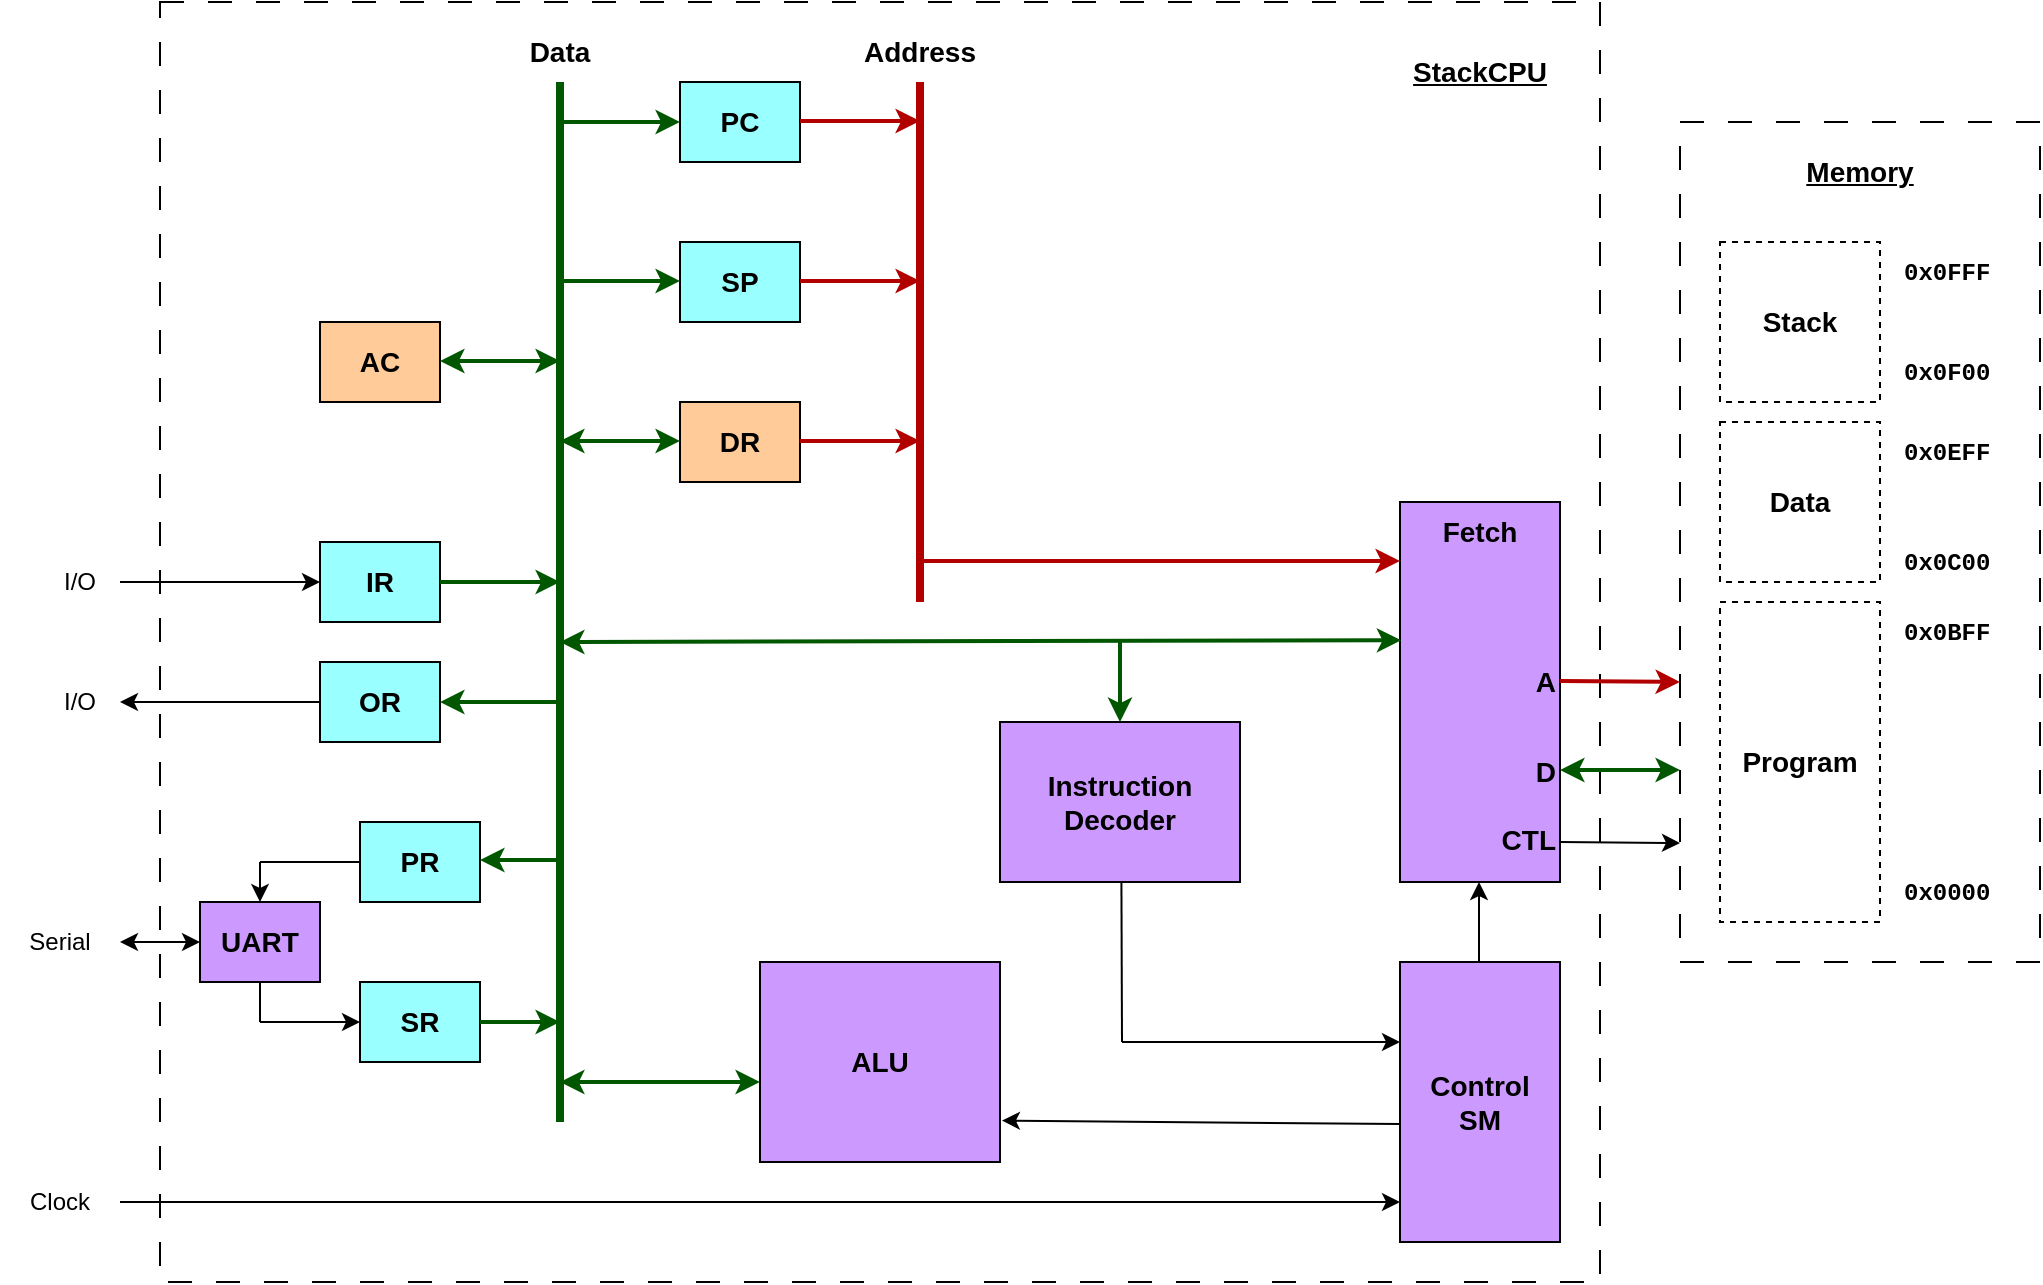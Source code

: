 <mxfile version="28.0.6">
  <diagram id="gKfQR6QMqfabCFEobmAz" name="Page-1">
    <mxGraphModel dx="1126" dy="748" grid="1" gridSize="10" guides="1" tooltips="1" connect="1" arrows="1" fold="1" page="1" pageScale="1" pageWidth="1100" pageHeight="850" math="0" shadow="0">
      <root>
        <mxCell id="0" />
        <mxCell id="1" parent="0" />
        <mxCell id="Fho4y9NvzUoqDBFK6mao-48" value="" style="rounded=0;whiteSpace=wrap;html=1;dashed=1;dashPattern=12 12;" parent="1" vertex="1">
          <mxGeometry x="860" y="100" width="180" height="420" as="geometry" />
        </mxCell>
        <mxCell id="Fho4y9NvzUoqDBFK6mao-47" value="" style="rounded=0;whiteSpace=wrap;html=1;dashed=1;dashPattern=12 12;" parent="1" vertex="1">
          <mxGeometry x="100" y="40" width="720" height="640" as="geometry" />
        </mxCell>
        <mxCell id="f6vRZK2oa4QjY8WZpOiV-4" value="&lt;font style=&quot;font-size: 14px;&quot;&gt;&lt;b&gt;PC&lt;/b&gt;&lt;/font&gt;" style="rounded=0;whiteSpace=wrap;html=1;fillColor=#99FFFF;" parent="1" vertex="1">
          <mxGeometry x="360" y="80" width="60" height="40" as="geometry" />
        </mxCell>
        <mxCell id="f6vRZK2oa4QjY8WZpOiV-7" value="&lt;font style=&quot;font-size: 14px;&quot;&gt;&lt;b&gt;Stack&lt;/b&gt;&lt;/font&gt;" style="rounded=0;whiteSpace=wrap;html=1;dashed=1;" parent="1" vertex="1">
          <mxGeometry x="880" y="160" width="80" height="80" as="geometry" />
        </mxCell>
        <mxCell id="f6vRZK2oa4QjY8WZpOiV-8" value="&lt;font style=&quot;font-size: 14px;&quot;&gt;&lt;b&gt;Data&lt;/b&gt;&lt;/font&gt;" style="rounded=0;whiteSpace=wrap;html=1;dashed=1;" parent="1" vertex="1">
          <mxGeometry x="880" y="250" width="80" height="80" as="geometry" />
        </mxCell>
        <mxCell id="f6vRZK2oa4QjY8WZpOiV-9" value="&lt;font style=&quot;font-size: 14px;&quot;&gt;&lt;b&gt;Program&lt;/b&gt;&lt;/font&gt;" style="rounded=0;whiteSpace=wrap;html=1;dashed=1;" parent="1" vertex="1">
          <mxGeometry x="880" y="340" width="80" height="160" as="geometry" />
        </mxCell>
        <mxCell id="f6vRZK2oa4QjY8WZpOiV-10" value="&lt;b style=&quot;font-family: &amp;quot;Courier New&amp;quot;;&quot;&gt;0x0000&lt;/b&gt;" style="text;html=1;align=left;verticalAlign=middle;whiteSpace=wrap;rounded=0;imageAlign=right;" parent="1" vertex="1">
          <mxGeometry x="970" y="470" width="60" height="30" as="geometry" />
        </mxCell>
        <mxCell id="f6vRZK2oa4QjY8WZpOiV-11" value="&lt;b style=&quot;font-family: &amp;quot;Courier New&amp;quot;;&quot;&gt;0x0BFF&lt;/b&gt;" style="text;html=1;align=left;verticalAlign=middle;whiteSpace=wrap;rounded=0;imageAlign=right;" parent="1" vertex="1">
          <mxGeometry x="970" y="340" width="60" height="30" as="geometry" />
        </mxCell>
        <mxCell id="f6vRZK2oa4QjY8WZpOiV-12" value="&lt;b style=&quot;font-family: &amp;quot;Courier New&amp;quot;;&quot;&gt;0x0C00&lt;/b&gt;" style="text;html=1;align=left;verticalAlign=middle;whiteSpace=wrap;rounded=0;imageAlign=right;" parent="1" vertex="1">
          <mxGeometry x="970" y="305" width="60" height="30" as="geometry" />
        </mxCell>
        <mxCell id="f6vRZK2oa4QjY8WZpOiV-13" value="&lt;b style=&quot;font-family: &amp;quot;Courier New&amp;quot;;&quot;&gt;0x0EFF&lt;/b&gt;" style="text;html=1;align=left;verticalAlign=middle;whiteSpace=wrap;rounded=0;imageAlign=right;" parent="1" vertex="1">
          <mxGeometry x="970" y="250" width="60" height="30" as="geometry" />
        </mxCell>
        <mxCell id="f6vRZK2oa4QjY8WZpOiV-14" value="&lt;b style=&quot;font-family: &amp;quot;Courier New&amp;quot;;&quot;&gt;0x0F00&lt;/b&gt;" style="text;html=1;align=left;verticalAlign=middle;whiteSpace=wrap;rounded=0;imageAlign=right;" parent="1" vertex="1">
          <mxGeometry x="970" y="210" width="60" height="30" as="geometry" />
        </mxCell>
        <mxCell id="f6vRZK2oa4QjY8WZpOiV-15" value="&lt;b style=&quot;font-family: &amp;quot;Courier New&amp;quot;;&quot;&gt;0x0FFF&lt;/b&gt;" style="text;html=1;align=left;verticalAlign=middle;whiteSpace=wrap;rounded=0;imageAlign=right;" parent="1" vertex="1">
          <mxGeometry x="970" y="160" width="60" height="30" as="geometry" />
        </mxCell>
        <mxCell id="Fho4y9NvzUoqDBFK6mao-1" value="&lt;font style=&quot;font-size: 14px;&quot;&gt;&lt;b&gt;SP&lt;/b&gt;&lt;/font&gt;" style="rounded=0;whiteSpace=wrap;html=1;fillColor=#99FFFF;" parent="1" vertex="1">
          <mxGeometry x="360" y="160" width="60" height="40" as="geometry" />
        </mxCell>
        <mxCell id="Fho4y9NvzUoqDBFK6mao-2" value="&lt;font style=&quot;font-size: 14px;&quot;&gt;&lt;b&gt;DR&lt;/b&gt;&lt;/font&gt;" style="rounded=0;whiteSpace=wrap;html=1;fillColor=#FFCC99;" parent="1" vertex="1">
          <mxGeometry x="360" y="240" width="60" height="40" as="geometry" />
        </mxCell>
        <mxCell id="Fho4y9NvzUoqDBFK6mao-3" value="&lt;font style=&quot;font-size: 14px;&quot;&gt;&lt;b&gt;AC&lt;/b&gt;&lt;/font&gt;" style="rounded=0;whiteSpace=wrap;html=1;fillColor=#FFCC99;" parent="1" vertex="1">
          <mxGeometry x="180" y="200" width="60" height="40" as="geometry" />
        </mxCell>
        <mxCell id="Fho4y9NvzUoqDBFK6mao-4" value="&lt;font style=&quot;font-size: 14px;&quot;&gt;&lt;b&gt;IR&lt;/b&gt;&lt;/font&gt;" style="rounded=0;whiteSpace=wrap;html=1;fillColor=#99FFFF;" parent="1" vertex="1">
          <mxGeometry x="180" y="310" width="60" height="40" as="geometry" />
        </mxCell>
        <mxCell id="Fho4y9NvzUoqDBFK6mao-5" value="&lt;font style=&quot;font-size: 14px;&quot;&gt;&lt;b&gt;OR&lt;/b&gt;&lt;/font&gt;" style="rounded=0;whiteSpace=wrap;html=1;fillColor=#99FFFF;" parent="1" vertex="1">
          <mxGeometry x="180" y="370" width="60" height="40" as="geometry" />
        </mxCell>
        <mxCell id="Fho4y9NvzUoqDBFK6mao-6" value="&lt;font style=&quot;font-size: 14px;&quot;&gt;&lt;b&gt;PR&lt;/b&gt;&lt;/font&gt;" style="rounded=0;whiteSpace=wrap;html=1;fillColor=#99FFFF;" parent="1" vertex="1">
          <mxGeometry x="200" y="450" width="60" height="40" as="geometry" />
        </mxCell>
        <mxCell id="Fho4y9NvzUoqDBFK6mao-7" value="&lt;font style=&quot;font-size: 14px;&quot;&gt;&lt;b&gt;ALU&lt;/b&gt;&lt;/font&gt;" style="rounded=0;whiteSpace=wrap;html=1;fillColor=#CC99FF;" parent="1" vertex="1">
          <mxGeometry x="400" y="520" width="120" height="100" as="geometry" />
        </mxCell>
        <mxCell id="Fho4y9NvzUoqDBFK6mao-8" value="&lt;font style=&quot;font-size: 14px;&quot;&gt;&lt;b&gt;Instruction&lt;/b&gt;&lt;/font&gt;&lt;div&gt;&lt;font style=&quot;font-size: 14px;&quot;&gt;&lt;b&gt;Decoder&lt;/b&gt;&lt;/font&gt;&lt;/div&gt;" style="rounded=0;whiteSpace=wrap;html=1;fillColor=#CC99FF;" parent="1" vertex="1">
          <mxGeometry x="520" y="400" width="120" height="80" as="geometry" />
        </mxCell>
        <mxCell id="Fho4y9NvzUoqDBFK6mao-9" value="&lt;font style=&quot;font-size: 14px;&quot;&gt;&lt;b&gt;Fetch&lt;/b&gt;&lt;/font&gt;" style="rounded=0;whiteSpace=wrap;html=1;verticalAlign=top;fillColor=#CC99FF;" parent="1" vertex="1">
          <mxGeometry x="720" y="290" width="80" height="190" as="geometry" />
        </mxCell>
        <mxCell id="Fho4y9NvzUoqDBFK6mao-11" value="&lt;font style=&quot;font-size: 14px;&quot;&gt;&lt;b&gt;Control&lt;/b&gt;&lt;/font&gt;&lt;div&gt;&lt;font style=&quot;font-size: 14px;&quot;&gt;&lt;b&gt;SM&lt;/b&gt;&lt;/font&gt;&lt;/div&gt;" style="rounded=0;whiteSpace=wrap;html=1;fillColor=#CC99FF;" parent="1" vertex="1">
          <mxGeometry x="720" y="520" width="80" height="140" as="geometry" />
        </mxCell>
        <mxCell id="Fho4y9NvzUoqDBFK6mao-12" value="" style="endArrow=none;html=1;rounded=0;strokeWidth=4;fillColor=#008a00;strokeColor=#005700;" parent="1" edge="1">
          <mxGeometry width="50" height="50" relative="1" as="geometry">
            <mxPoint x="300" y="600" as="sourcePoint" />
            <mxPoint x="300" y="80" as="targetPoint" />
          </mxGeometry>
        </mxCell>
        <mxCell id="Fho4y9NvzUoqDBFK6mao-13" value="" style="endArrow=none;html=1;rounded=0;strokeWidth=4;fillColor=#e51400;strokeColor=#B20000;" parent="1" edge="1">
          <mxGeometry width="50" height="50" relative="1" as="geometry">
            <mxPoint x="480" y="340" as="sourcePoint" />
            <mxPoint x="480" y="80" as="targetPoint" />
          </mxGeometry>
        </mxCell>
        <mxCell id="Fho4y9NvzUoqDBFK6mao-14" value="&lt;font style=&quot;font-size: 14px;&quot;&gt;&lt;b&gt;Data&lt;/b&gt;&lt;/font&gt;" style="text;html=1;align=center;verticalAlign=middle;whiteSpace=wrap;rounded=0;" parent="1" vertex="1">
          <mxGeometry x="270" y="50" width="60" height="30" as="geometry" />
        </mxCell>
        <mxCell id="Fho4y9NvzUoqDBFK6mao-15" value="&lt;font style=&quot;font-size: 14px;&quot;&gt;&lt;b&gt;Address&lt;/b&gt;&lt;/font&gt;" style="text;html=1;align=center;verticalAlign=middle;whiteSpace=wrap;rounded=0;" parent="1" vertex="1">
          <mxGeometry x="450" y="50" width="60" height="30" as="geometry" />
        </mxCell>
        <mxCell id="Fho4y9NvzUoqDBFK6mao-16" value="" style="endArrow=classic;html=1;rounded=0;entryX=0;entryY=0.5;entryDx=0;entryDy=0;fillColor=#008a00;strokeColor=#005700;strokeWidth=2;" parent="1" target="f6vRZK2oa4QjY8WZpOiV-4" edge="1">
          <mxGeometry width="50" height="50" relative="1" as="geometry">
            <mxPoint x="300" y="100" as="sourcePoint" />
            <mxPoint x="350" y="50" as="targetPoint" />
          </mxGeometry>
        </mxCell>
        <mxCell id="Fho4y9NvzUoqDBFK6mao-17" value="" style="endArrow=classic;html=1;rounded=0;entryX=0;entryY=0.5;entryDx=0;entryDy=0;fillColor=#008a00;strokeColor=#005700;strokeWidth=2;" parent="1" edge="1">
          <mxGeometry width="50" height="50" relative="1" as="geometry">
            <mxPoint x="300" y="179.5" as="sourcePoint" />
            <mxPoint x="360" y="179.5" as="targetPoint" />
          </mxGeometry>
        </mxCell>
        <mxCell id="Fho4y9NvzUoqDBFK6mao-19" value="" style="endArrow=classic;html=1;rounded=0;entryX=0;entryY=0.5;entryDx=0;entryDy=0;fillColor=#e51400;strokeColor=#B20000;strokeWidth=2;" parent="1" edge="1">
          <mxGeometry width="50" height="50" relative="1" as="geometry">
            <mxPoint x="420" y="99.5" as="sourcePoint" />
            <mxPoint x="480" y="99.5" as="targetPoint" />
          </mxGeometry>
        </mxCell>
        <mxCell id="Fho4y9NvzUoqDBFK6mao-20" value="" style="endArrow=classic;html=1;rounded=0;entryX=0;entryY=0.5;entryDx=0;entryDy=0;fillColor=#e51400;strokeColor=#B20000;strokeWidth=2;" parent="1" edge="1">
          <mxGeometry width="50" height="50" relative="1" as="geometry">
            <mxPoint x="420" y="179.5" as="sourcePoint" />
            <mxPoint x="480" y="179.5" as="targetPoint" />
          </mxGeometry>
        </mxCell>
        <mxCell id="Fho4y9NvzUoqDBFK6mao-21" value="" style="endArrow=classic;html=1;rounded=0;entryX=0;entryY=0.5;entryDx=0;entryDy=0;fillColor=#e51400;strokeColor=#B20000;strokeWidth=2;" parent="1" edge="1">
          <mxGeometry width="50" height="50" relative="1" as="geometry">
            <mxPoint x="420" y="259.5" as="sourcePoint" />
            <mxPoint x="480" y="259.5" as="targetPoint" />
          </mxGeometry>
        </mxCell>
        <mxCell id="Fho4y9NvzUoqDBFK6mao-22" value="" style="endArrow=classic;html=1;rounded=0;fillColor=#e51400;strokeColor=#B20000;strokeWidth=2;" parent="1" edge="1">
          <mxGeometry width="50" height="50" relative="1" as="geometry">
            <mxPoint x="480" y="319.5" as="sourcePoint" />
            <mxPoint x="720" y="319.5" as="targetPoint" />
          </mxGeometry>
        </mxCell>
        <mxCell id="Fho4y9NvzUoqDBFK6mao-23" value="&lt;font style=&quot;font-size: 14px;&quot;&gt;&lt;b&gt;A&lt;/b&gt;&lt;/font&gt;" style="text;html=1;align=right;verticalAlign=middle;whiteSpace=wrap;rounded=0;" parent="1" vertex="1">
          <mxGeometry x="740" y="365" width="60" height="30" as="geometry" />
        </mxCell>
        <mxCell id="Fho4y9NvzUoqDBFK6mao-24" value="&lt;font style=&quot;font-size: 14px;&quot;&gt;&lt;b&gt;D&lt;/b&gt;&lt;/font&gt;" style="text;html=1;align=right;verticalAlign=middle;whiteSpace=wrap;rounded=0;" parent="1" vertex="1">
          <mxGeometry x="740" y="410" width="60" height="30" as="geometry" />
        </mxCell>
        <mxCell id="Fho4y9NvzUoqDBFK6mao-25" value="" style="endArrow=classic;html=1;rounded=0;fillColor=#e51400;strokeColor=#B20000;strokeWidth=2;" parent="1" edge="1">
          <mxGeometry width="50" height="50" relative="1" as="geometry">
            <mxPoint x="800" y="379.5" as="sourcePoint" />
            <mxPoint x="860" y="380" as="targetPoint" />
          </mxGeometry>
        </mxCell>
        <mxCell id="Fho4y9NvzUoqDBFK6mao-26" value="" style="endArrow=classic;startArrow=classic;html=1;rounded=0;strokeWidth=2;fillColor=#008a00;strokeColor=#005700;" parent="1" edge="1">
          <mxGeometry width="50" height="50" relative="1" as="geometry">
            <mxPoint x="800" y="424" as="sourcePoint" />
            <mxPoint x="860" y="424" as="targetPoint" />
          </mxGeometry>
        </mxCell>
        <mxCell id="Fho4y9NvzUoqDBFK6mao-27" value="" style="endArrow=classic;html=1;rounded=0;fillColor=#008a00;strokeColor=#005700;strokeWidth=2;" parent="1" edge="1">
          <mxGeometry width="50" height="50" relative="1" as="geometry">
            <mxPoint x="300" y="390" as="sourcePoint" />
            <mxPoint x="240" y="390" as="targetPoint" />
          </mxGeometry>
        </mxCell>
        <mxCell id="Fho4y9NvzUoqDBFK6mao-28" value="" style="endArrow=classic;html=1;rounded=0;entryX=0;entryY=0.5;entryDx=0;entryDy=0;fillColor=#008a00;strokeColor=#005700;strokeWidth=2;" parent="1" edge="1">
          <mxGeometry width="50" height="50" relative="1" as="geometry">
            <mxPoint x="240" y="330" as="sourcePoint" />
            <mxPoint x="300" y="330" as="targetPoint" />
          </mxGeometry>
        </mxCell>
        <mxCell id="Fho4y9NvzUoqDBFK6mao-29" value="" style="endArrow=classic;html=1;rounded=0;fillColor=#008a00;strokeColor=#005700;strokeWidth=2;" parent="1" edge="1">
          <mxGeometry width="50" height="50" relative="1" as="geometry">
            <mxPoint x="300" y="469" as="sourcePoint" />
            <mxPoint x="260" y="469" as="targetPoint" />
          </mxGeometry>
        </mxCell>
        <mxCell id="Fho4y9NvzUoqDBFK6mao-30" value="" style="endArrow=classic;startArrow=classic;html=1;rounded=0;fillColor=#008a00;strokeColor=#005700;strokeWidth=2;" parent="1" edge="1">
          <mxGeometry width="50" height="50" relative="1" as="geometry">
            <mxPoint x="240" y="219.5" as="sourcePoint" />
            <mxPoint x="300" y="219.5" as="targetPoint" />
          </mxGeometry>
        </mxCell>
        <mxCell id="Fho4y9NvzUoqDBFK6mao-31" value="" style="endArrow=classic;startArrow=classic;html=1;rounded=0;fillColor=#008a00;strokeColor=#005700;strokeWidth=2;" parent="1" edge="1">
          <mxGeometry width="50" height="50" relative="1" as="geometry">
            <mxPoint x="300" y="259.5" as="sourcePoint" />
            <mxPoint x="360" y="259.5" as="targetPoint" />
          </mxGeometry>
        </mxCell>
        <mxCell id="Fho4y9NvzUoqDBFK6mao-33" value="" style="endArrow=classic;html=1;rounded=0;entryX=1.008;entryY=0.793;entryDx=0;entryDy=0;entryPerimeter=0;" parent="1" target="Fho4y9NvzUoqDBFK6mao-7" edge="1">
          <mxGeometry width="50" height="50" relative="1" as="geometry">
            <mxPoint x="720" y="601" as="sourcePoint" />
            <mxPoint x="560" y="600" as="targetPoint" />
          </mxGeometry>
        </mxCell>
        <mxCell id="Fho4y9NvzUoqDBFK6mao-34" value="" style="endArrow=classic;html=1;rounded=0;" parent="1" edge="1">
          <mxGeometry width="50" height="50" relative="1" as="geometry">
            <mxPoint x="759.5" y="520" as="sourcePoint" />
            <mxPoint x="759.5" y="480" as="targetPoint" />
          </mxGeometry>
        </mxCell>
        <mxCell id="Fho4y9NvzUoqDBFK6mao-36" value="" style="endArrow=classic;startArrow=classic;html=1;rounded=0;fillColor=#008a00;strokeColor=#005700;strokeWidth=2;" parent="1" edge="1">
          <mxGeometry width="50" height="50" relative="1" as="geometry">
            <mxPoint x="300" y="580" as="sourcePoint" />
            <mxPoint x="400" y="580" as="targetPoint" />
          </mxGeometry>
        </mxCell>
        <mxCell id="Fho4y9NvzUoqDBFK6mao-40" value="" style="endArrow=classic;html=1;rounded=0;" parent="1" edge="1">
          <mxGeometry width="50" height="50" relative="1" as="geometry">
            <mxPoint x="180" y="390" as="sourcePoint" />
            <mxPoint x="80" y="390" as="targetPoint" />
          </mxGeometry>
        </mxCell>
        <mxCell id="Fho4y9NvzUoqDBFK6mao-41" value="" style="endArrow=classic;html=1;rounded=0;entryX=0;entryY=0.5;entryDx=0;entryDy=0;" parent="1" target="Fho4y9NvzUoqDBFK6mao-4" edge="1">
          <mxGeometry width="50" height="50" relative="1" as="geometry">
            <mxPoint x="80" y="330" as="sourcePoint" />
            <mxPoint x="190" y="280" as="targetPoint" />
          </mxGeometry>
        </mxCell>
        <mxCell id="Fho4y9NvzUoqDBFK6mao-43" value="&lt;font&gt;&lt;b&gt;&lt;u&gt;Memory&lt;/u&gt;&lt;/b&gt;&lt;/font&gt;" style="text;html=1;align=center;verticalAlign=middle;whiteSpace=wrap;rounded=0;fontSize=14;" parent="1" vertex="1">
          <mxGeometry x="920" y="110" width="60" height="30" as="geometry" />
        </mxCell>
        <mxCell id="Fho4y9NvzUoqDBFK6mao-44" value="I/O" style="text;html=1;align=center;verticalAlign=middle;whiteSpace=wrap;rounded=0;" parent="1" vertex="1">
          <mxGeometry x="30" y="315" width="60" height="30" as="geometry" />
        </mxCell>
        <mxCell id="Fho4y9NvzUoqDBFK6mao-45" value="I/O" style="text;html=1;align=center;verticalAlign=middle;whiteSpace=wrap;rounded=0;" parent="1" vertex="1">
          <mxGeometry x="30" y="375" width="60" height="30" as="geometry" />
        </mxCell>
        <mxCell id="Fho4y9NvzUoqDBFK6mao-46" value="Serial" style="text;html=1;align=center;verticalAlign=middle;whiteSpace=wrap;rounded=0;" parent="1" vertex="1">
          <mxGeometry x="20" y="495" width="60" height="30" as="geometry" />
        </mxCell>
        <mxCell id="Fho4y9NvzUoqDBFK6mao-49" value="&lt;font&gt;&lt;b&gt;&lt;u&gt;StackCPU&lt;/u&gt;&lt;/b&gt;&lt;/font&gt;" style="text;html=1;align=center;verticalAlign=middle;whiteSpace=wrap;rounded=0;fontSize=14;" parent="1" vertex="1">
          <mxGeometry x="730" y="60" width="60" height="30" as="geometry" />
        </mxCell>
        <mxCell id="Fho4y9NvzUoqDBFK6mao-50" value="" style="endArrow=classic;html=1;rounded=0;exitX=1;exitY=0.5;exitDx=0;exitDy=0;" parent="1" source="Fho4y9NvzUoqDBFK6mao-51" edge="1">
          <mxGeometry width="50" height="50" relative="1" as="geometry">
            <mxPoint x="140" y="640" as="sourcePoint" />
            <mxPoint x="720" y="640" as="targetPoint" />
          </mxGeometry>
        </mxCell>
        <mxCell id="Fho4y9NvzUoqDBFK6mao-51" value="Clock" style="text;html=1;align=center;verticalAlign=middle;whiteSpace=wrap;rounded=0;" parent="1" vertex="1">
          <mxGeometry x="20" y="625" width="60" height="30" as="geometry" />
        </mxCell>
        <mxCell id="Fho4y9NvzUoqDBFK6mao-52" value="&lt;font style=&quot;font-size: 14px;&quot;&gt;&lt;b&gt;SR&lt;/b&gt;&lt;/font&gt;" style="rounded=0;whiteSpace=wrap;html=1;fillColor=#99FFFF;" parent="1" vertex="1">
          <mxGeometry x="200" y="530" width="60" height="40" as="geometry" />
        </mxCell>
        <mxCell id="Fho4y9NvzUoqDBFK6mao-53" value="&lt;font style=&quot;font-size: 14px;&quot;&gt;&lt;b&gt;UART&lt;/b&gt;&lt;/font&gt;" style="rounded=0;whiteSpace=wrap;html=1;fillColor=#CC99FF;" parent="1" vertex="1">
          <mxGeometry x="120" y="490" width="60" height="40" as="geometry" />
        </mxCell>
        <mxCell id="Fho4y9NvzUoqDBFK6mao-54" value="" style="endArrow=none;html=1;rounded=0;exitX=0;exitY=0.5;exitDx=0;exitDy=0;" parent="1" source="Fho4y9NvzUoqDBFK6mao-6" edge="1">
          <mxGeometry width="50" height="50" relative="1" as="geometry">
            <mxPoint x="150" y="490" as="sourcePoint" />
            <mxPoint x="150" y="470" as="targetPoint" />
          </mxGeometry>
        </mxCell>
        <mxCell id="Fho4y9NvzUoqDBFK6mao-55" value="" style="endArrow=none;html=1;rounded=0;" parent="1" edge="1">
          <mxGeometry width="50" height="50" relative="1" as="geometry">
            <mxPoint x="150" y="550" as="sourcePoint" />
            <mxPoint x="150" y="530" as="targetPoint" />
          </mxGeometry>
        </mxCell>
        <mxCell id="Fho4y9NvzUoqDBFK6mao-56" value="" style="endArrow=classic;html=1;rounded=0;entryX=0;entryY=0.5;entryDx=0;entryDy=0;" parent="1" target="Fho4y9NvzUoqDBFK6mao-52" edge="1">
          <mxGeometry width="50" height="50" relative="1" as="geometry">
            <mxPoint x="150" y="550" as="sourcePoint" />
            <mxPoint x="200" y="500" as="targetPoint" />
          </mxGeometry>
        </mxCell>
        <mxCell id="Fho4y9NvzUoqDBFK6mao-57" value="" style="endArrow=classic;html=1;rounded=0;fillColor=#008a00;strokeColor=#005700;strokeWidth=2;" parent="1" edge="1">
          <mxGeometry width="50" height="50" relative="1" as="geometry">
            <mxPoint x="260" y="550" as="sourcePoint" />
            <mxPoint x="300" y="550" as="targetPoint" />
          </mxGeometry>
        </mxCell>
        <mxCell id="Fho4y9NvzUoqDBFK6mao-58" value="" style="endArrow=classic;html=1;rounded=0;entryX=0.5;entryY=0;entryDx=0;entryDy=0;" parent="1" target="Fho4y9NvzUoqDBFK6mao-53" edge="1">
          <mxGeometry width="50" height="50" relative="1" as="geometry">
            <mxPoint x="150" y="470" as="sourcePoint" />
            <mxPoint x="200" y="420" as="targetPoint" />
          </mxGeometry>
        </mxCell>
        <mxCell id="Fho4y9NvzUoqDBFK6mao-59" value="" style="endArrow=classic;startArrow=classic;html=1;rounded=0;entryX=0;entryY=0.5;entryDx=0;entryDy=0;" parent="1" target="Fho4y9NvzUoqDBFK6mao-53" edge="1">
          <mxGeometry width="50" height="50" relative="1" as="geometry">
            <mxPoint x="80" y="510" as="sourcePoint" />
            <mxPoint x="130" y="460" as="targetPoint" />
          </mxGeometry>
        </mxCell>
        <mxCell id="Fho4y9NvzUoqDBFK6mao-60" value="" style="endArrow=classic;html=1;rounded=0;entryX=-0.012;entryY=0.357;entryDx=0;entryDy=0;entryPerimeter=0;" parent="1" edge="1">
          <mxGeometry width="50" height="50" relative="1" as="geometry">
            <mxPoint x="581" y="560" as="sourcePoint" />
            <mxPoint x="720.0" y="560.0" as="targetPoint" />
          </mxGeometry>
        </mxCell>
        <mxCell id="Fho4y9NvzUoqDBFK6mao-61" value="" style="endArrow=none;html=1;rounded=0;entryX=0.833;entryY=1;entryDx=0;entryDy=0;entryPerimeter=0;" parent="1" edge="1">
          <mxGeometry width="50" height="50" relative="1" as="geometry">
            <mxPoint x="581" y="560" as="sourcePoint" />
            <mxPoint x="580.71" y="480" as="targetPoint" />
          </mxGeometry>
        </mxCell>
        <mxCell id="rM1LoHd6A7a-jdQEZuMe-1" value="" style="endArrow=classic;html=1;rounded=0;exitX=0.008;exitY=0.364;exitDx=0;exitDy=0;exitPerimeter=0;startArrow=classic;startFill=1;fillColor=#008a00;strokeColor=#005700;strokeWidth=2;" parent="1" source="Fho4y9NvzUoqDBFK6mao-9" edge="1">
          <mxGeometry width="50" height="50" relative="1" as="geometry">
            <mxPoint x="560" y="360" as="sourcePoint" />
            <mxPoint x="300" y="360" as="targetPoint" />
          </mxGeometry>
        </mxCell>
        <mxCell id="bSjTUGO-wTPSp2l6D-p6-1" value="" style="endArrow=classic;html=1;rounded=0;entryX=0.5;entryY=0;entryDx=0;entryDy=0;fillColor=#008a00;strokeColor=#005700;strokeWidth=2;" parent="1" target="Fho4y9NvzUoqDBFK6mao-8" edge="1">
          <mxGeometry width="50" height="50" relative="1" as="geometry">
            <mxPoint x="580" y="360" as="sourcePoint" />
            <mxPoint x="630" y="310" as="targetPoint" />
          </mxGeometry>
        </mxCell>
        <mxCell id="UxbXW3qyYCS33U5UK6KU-1" value="" style="endArrow=classic;html=1;rounded=0;" edge="1" parent="1">
          <mxGeometry width="50" height="50" relative="1" as="geometry">
            <mxPoint x="800" y="460" as="sourcePoint" />
            <mxPoint x="860" y="460.5" as="targetPoint" />
          </mxGeometry>
        </mxCell>
        <mxCell id="UxbXW3qyYCS33U5UK6KU-2" value="&lt;font style=&quot;font-size: 14px;&quot;&gt;&lt;b&gt;CTL&lt;/b&gt;&lt;/font&gt;" style="text;html=1;align=right;verticalAlign=middle;whiteSpace=wrap;rounded=0;" vertex="1" parent="1">
          <mxGeometry x="740" y="444" width="60" height="30" as="geometry" />
        </mxCell>
      </root>
    </mxGraphModel>
  </diagram>
</mxfile>
